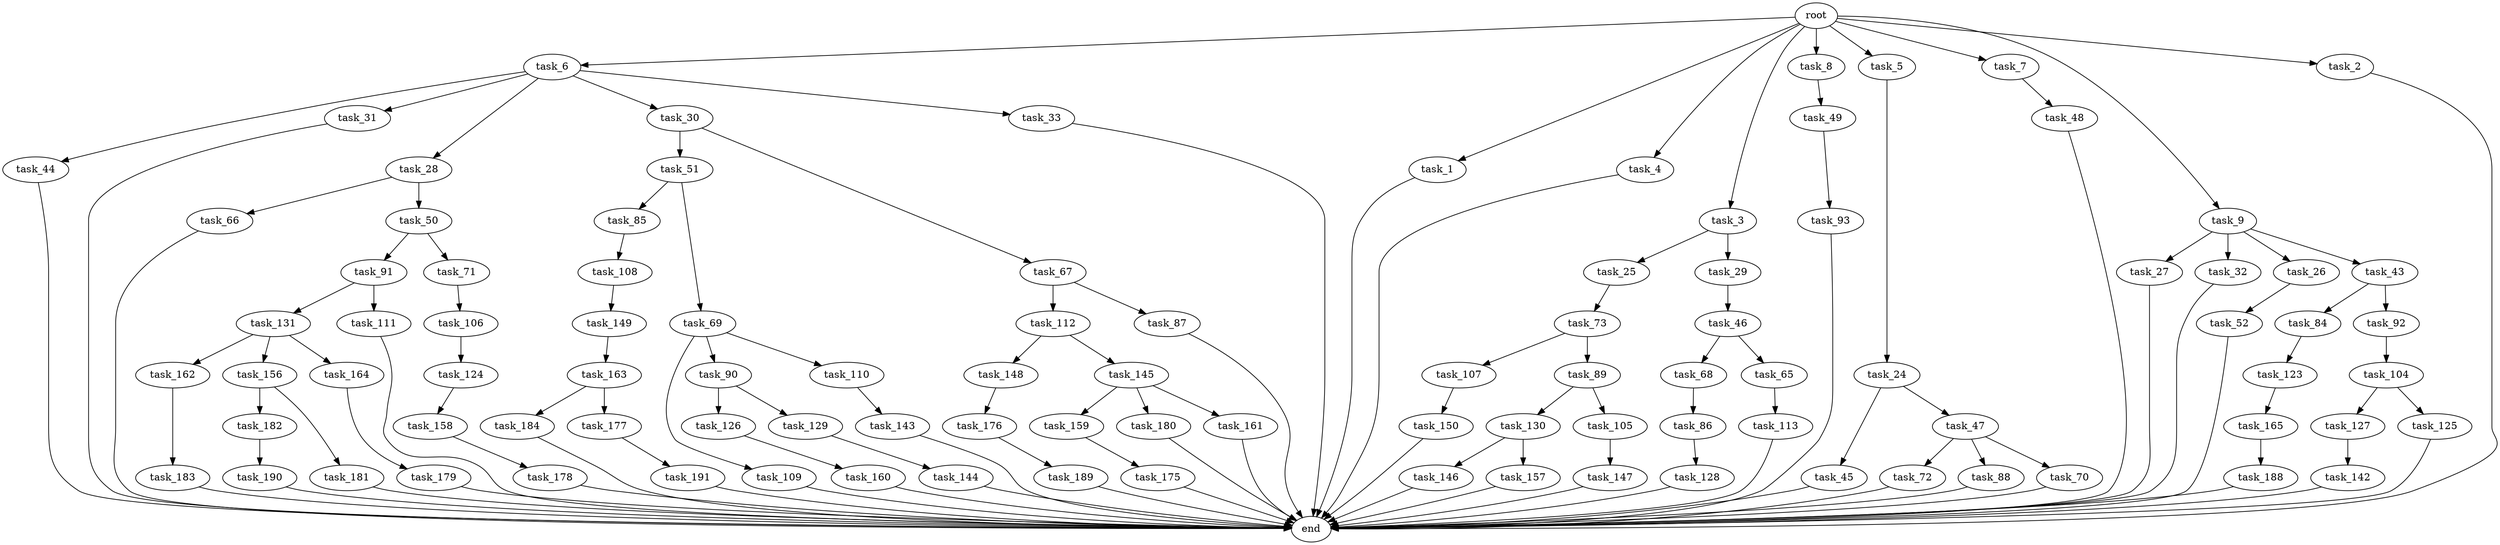 digraph G {
  task_112 [size="34359738.368000"];
  task_6 [size="1.024000"];
  task_91 [size="214748364.800000"];
  task_45 [size="858993459.200000"];
  task_73 [size="420906795.008000"];
  task_123 [size="137438953.472000"];
  task_44 [size="77309411.328000"];
  task_66 [size="420906795.008000"];
  task_1 [size="1.024000"];
  task_150 [size="858993459.200000"];
  task_159 [size="420906795.008000"];
  task_68 [size="695784701.952000"];
  task_190 [size="309237645.312000"];
  task_65 [size="695784701.952000"];
  task_130 [size="309237645.312000"];
  task_72 [size="549755813.888000"];
  root [size="0.000000"];
  task_178 [size="858993459.200000"];
  task_179 [size="214748364.800000"];
  task_144 [size="549755813.888000"];
  task_148 [size="549755813.888000"];
  task_4 [size="1.024000"];
  task_3 [size="1.024000"];
  task_86 [size="420906795.008000"];
  task_147 [size="549755813.888000"];
  task_131 [size="214748364.800000"];
  task_93 [size="695784701.952000"];
  task_84 [size="137438953.472000"];
  task_183 [size="695784701.952000"];
  task_182 [size="695784701.952000"];
  task_8 [size="1.024000"];
  task_184 [size="420906795.008000"];
  task_27 [size="34359738.368000"];
  task_109 [size="137438953.472000"];
  task_177 [size="420906795.008000"];
  task_5 [size="1.024000"];
  task_107 [size="214748364.800000"];
  task_24 [size="34359738.368000"];
  task_49 [size="309237645.312000"];
  task_145 [size="549755813.888000"];
  task_128 [size="549755813.888000"];
  task_32 [size="34359738.368000"];
  task_92 [size="137438953.472000"];
  task_88 [size="549755813.888000"];
  task_189 [size="549755813.888000"];
  task_7 [size="1.024000"];
  task_113 [size="549755813.888000"];
  task_188 [size="695784701.952000"];
  task_25 [size="420906795.008000"];
  task_126 [size="309237645.312000"];
  task_51 [size="420906795.008000"];
  task_31 [size="77309411.328000"];
  task_28 [size="77309411.328000"];
  task_142 [size="549755813.888000"];
  task_9 [size="1.024000"];
  task_71 [size="214748364.800000"];
  task_180 [size="420906795.008000"];
  task_175 [size="34359738.368000"];
  task_90 [size="137438953.472000"];
  task_162 [size="137438953.472000"];
  task_26 [size="34359738.368000"];
  task_143 [size="695784701.952000"];
  task_2 [size="1.024000"];
  task_106 [size="137438953.472000"];
  task_105 [size="309237645.312000"];
  task_129 [size="309237645.312000"];
  task_52 [size="549755813.888000"];
  task_87 [size="34359738.368000"];
  task_50 [size="420906795.008000"];
  task_176 [size="420906795.008000"];
  task_43 [size="34359738.368000"];
  task_104 [size="77309411.328000"];
  task_158 [size="214748364.800000"];
  task_160 [size="34359738.368000"];
  task_127 [size="858993459.200000"];
  task_70 [size="549755813.888000"];
  task_165 [size="858993459.200000"];
  task_30 [size="77309411.328000"];
  task_156 [size="137438953.472000"];
  task_67 [size="420906795.008000"];
  task_48 [size="137438953.472000"];
  task_149 [size="214748364.800000"];
  task_164 [size="137438953.472000"];
  task_191 [size="77309411.328000"];
  task_85 [size="695784701.952000"];
  task_163 [size="137438953.472000"];
  task_29 [size="420906795.008000"];
  task_181 [size="695784701.952000"];
  task_161 [size="420906795.008000"];
  task_33 [size="77309411.328000"];
  task_47 [size="858993459.200000"];
  task_69 [size="695784701.952000"];
  task_108 [size="695784701.952000"];
  end [size="0.000000"];
  task_111 [size="214748364.800000"];
  task_89 [size="214748364.800000"];
  task_46 [size="34359738.368000"];
  task_146 [size="420906795.008000"];
  task_110 [size="137438953.472000"];
  task_124 [size="858993459.200000"];
  task_125 [size="858993459.200000"];
  task_157 [size="420906795.008000"];

  task_112 -> task_148 [size="536870912.000000"];
  task_112 -> task_145 [size="536870912.000000"];
  task_6 -> task_30 [size="75497472.000000"];
  task_6 -> task_31 [size="75497472.000000"];
  task_6 -> task_33 [size="75497472.000000"];
  task_6 -> task_44 [size="75497472.000000"];
  task_6 -> task_28 [size="75497472.000000"];
  task_91 -> task_111 [size="209715200.000000"];
  task_91 -> task_131 [size="209715200.000000"];
  task_45 -> end [size="1.000000"];
  task_73 -> task_107 [size="209715200.000000"];
  task_73 -> task_89 [size="209715200.000000"];
  task_123 -> task_165 [size="838860800.000000"];
  task_44 -> end [size="1.000000"];
  task_66 -> end [size="1.000000"];
  task_1 -> end [size="1.000000"];
  task_150 -> end [size="1.000000"];
  task_159 -> task_175 [size="33554432.000000"];
  task_68 -> task_86 [size="411041792.000000"];
  task_190 -> end [size="1.000000"];
  task_65 -> task_113 [size="536870912.000000"];
  task_130 -> task_146 [size="411041792.000000"];
  task_130 -> task_157 [size="411041792.000000"];
  task_72 -> end [size="1.000000"];
  root -> task_2 [size="1.000000"];
  root -> task_6 [size="1.000000"];
  root -> task_7 [size="1.000000"];
  root -> task_4 [size="1.000000"];
  root -> task_3 [size="1.000000"];
  root -> task_5 [size="1.000000"];
  root -> task_1 [size="1.000000"];
  root -> task_8 [size="1.000000"];
  root -> task_9 [size="1.000000"];
  task_178 -> end [size="1.000000"];
  task_179 -> end [size="1.000000"];
  task_144 -> end [size="1.000000"];
  task_148 -> task_176 [size="411041792.000000"];
  task_4 -> end [size="1.000000"];
  task_3 -> task_29 [size="411041792.000000"];
  task_3 -> task_25 [size="411041792.000000"];
  task_86 -> task_128 [size="536870912.000000"];
  task_147 -> end [size="1.000000"];
  task_131 -> task_156 [size="134217728.000000"];
  task_131 -> task_162 [size="134217728.000000"];
  task_131 -> task_164 [size="134217728.000000"];
  task_93 -> end [size="1.000000"];
  task_84 -> task_123 [size="134217728.000000"];
  task_183 -> end [size="1.000000"];
  task_182 -> task_190 [size="301989888.000000"];
  task_8 -> task_49 [size="301989888.000000"];
  task_184 -> end [size="1.000000"];
  task_27 -> end [size="1.000000"];
  task_109 -> end [size="1.000000"];
  task_177 -> task_191 [size="75497472.000000"];
  task_5 -> task_24 [size="33554432.000000"];
  task_107 -> task_150 [size="838860800.000000"];
  task_24 -> task_47 [size="838860800.000000"];
  task_24 -> task_45 [size="838860800.000000"];
  task_49 -> task_93 [size="679477248.000000"];
  task_145 -> task_180 [size="411041792.000000"];
  task_145 -> task_159 [size="411041792.000000"];
  task_145 -> task_161 [size="411041792.000000"];
  task_128 -> end [size="1.000000"];
  task_32 -> end [size="1.000000"];
  task_92 -> task_104 [size="75497472.000000"];
  task_88 -> end [size="1.000000"];
  task_189 -> end [size="1.000000"];
  task_7 -> task_48 [size="134217728.000000"];
  task_113 -> end [size="1.000000"];
  task_188 -> end [size="1.000000"];
  task_25 -> task_73 [size="411041792.000000"];
  task_126 -> task_160 [size="33554432.000000"];
  task_51 -> task_85 [size="679477248.000000"];
  task_51 -> task_69 [size="679477248.000000"];
  task_31 -> end [size="1.000000"];
  task_28 -> task_50 [size="411041792.000000"];
  task_28 -> task_66 [size="411041792.000000"];
  task_142 -> end [size="1.000000"];
  task_9 -> task_27 [size="33554432.000000"];
  task_9 -> task_26 [size="33554432.000000"];
  task_9 -> task_43 [size="33554432.000000"];
  task_9 -> task_32 [size="33554432.000000"];
  task_71 -> task_106 [size="134217728.000000"];
  task_180 -> end [size="1.000000"];
  task_175 -> end [size="1.000000"];
  task_90 -> task_129 [size="301989888.000000"];
  task_90 -> task_126 [size="301989888.000000"];
  task_162 -> task_183 [size="679477248.000000"];
  task_26 -> task_52 [size="536870912.000000"];
  task_143 -> end [size="1.000000"];
  task_2 -> end [size="1.000000"];
  task_106 -> task_124 [size="838860800.000000"];
  task_105 -> task_147 [size="536870912.000000"];
  task_129 -> task_144 [size="536870912.000000"];
  task_52 -> end [size="1.000000"];
  task_87 -> end [size="1.000000"];
  task_50 -> task_71 [size="209715200.000000"];
  task_50 -> task_91 [size="209715200.000000"];
  task_176 -> task_189 [size="536870912.000000"];
  task_43 -> task_92 [size="134217728.000000"];
  task_43 -> task_84 [size="134217728.000000"];
  task_104 -> task_125 [size="838860800.000000"];
  task_104 -> task_127 [size="838860800.000000"];
  task_158 -> task_178 [size="838860800.000000"];
  task_160 -> end [size="1.000000"];
  task_127 -> task_142 [size="536870912.000000"];
  task_70 -> end [size="1.000000"];
  task_165 -> task_188 [size="679477248.000000"];
  task_30 -> task_67 [size="411041792.000000"];
  task_30 -> task_51 [size="411041792.000000"];
  task_156 -> task_182 [size="679477248.000000"];
  task_156 -> task_181 [size="679477248.000000"];
  task_67 -> task_87 [size="33554432.000000"];
  task_67 -> task_112 [size="33554432.000000"];
  task_48 -> end [size="1.000000"];
  task_149 -> task_163 [size="134217728.000000"];
  task_164 -> task_179 [size="209715200.000000"];
  task_191 -> end [size="1.000000"];
  task_85 -> task_108 [size="679477248.000000"];
  task_163 -> task_184 [size="411041792.000000"];
  task_163 -> task_177 [size="411041792.000000"];
  task_29 -> task_46 [size="33554432.000000"];
  task_181 -> end [size="1.000000"];
  task_161 -> end [size="1.000000"];
  task_33 -> end [size="1.000000"];
  task_47 -> task_88 [size="536870912.000000"];
  task_47 -> task_70 [size="536870912.000000"];
  task_47 -> task_72 [size="536870912.000000"];
  task_69 -> task_110 [size="134217728.000000"];
  task_69 -> task_109 [size="134217728.000000"];
  task_69 -> task_90 [size="134217728.000000"];
  task_108 -> task_149 [size="209715200.000000"];
  task_111 -> end [size="1.000000"];
  task_89 -> task_105 [size="301989888.000000"];
  task_89 -> task_130 [size="301989888.000000"];
  task_46 -> task_65 [size="679477248.000000"];
  task_46 -> task_68 [size="679477248.000000"];
  task_146 -> end [size="1.000000"];
  task_110 -> task_143 [size="679477248.000000"];
  task_124 -> task_158 [size="209715200.000000"];
  task_125 -> end [size="1.000000"];
  task_157 -> end [size="1.000000"];
}
